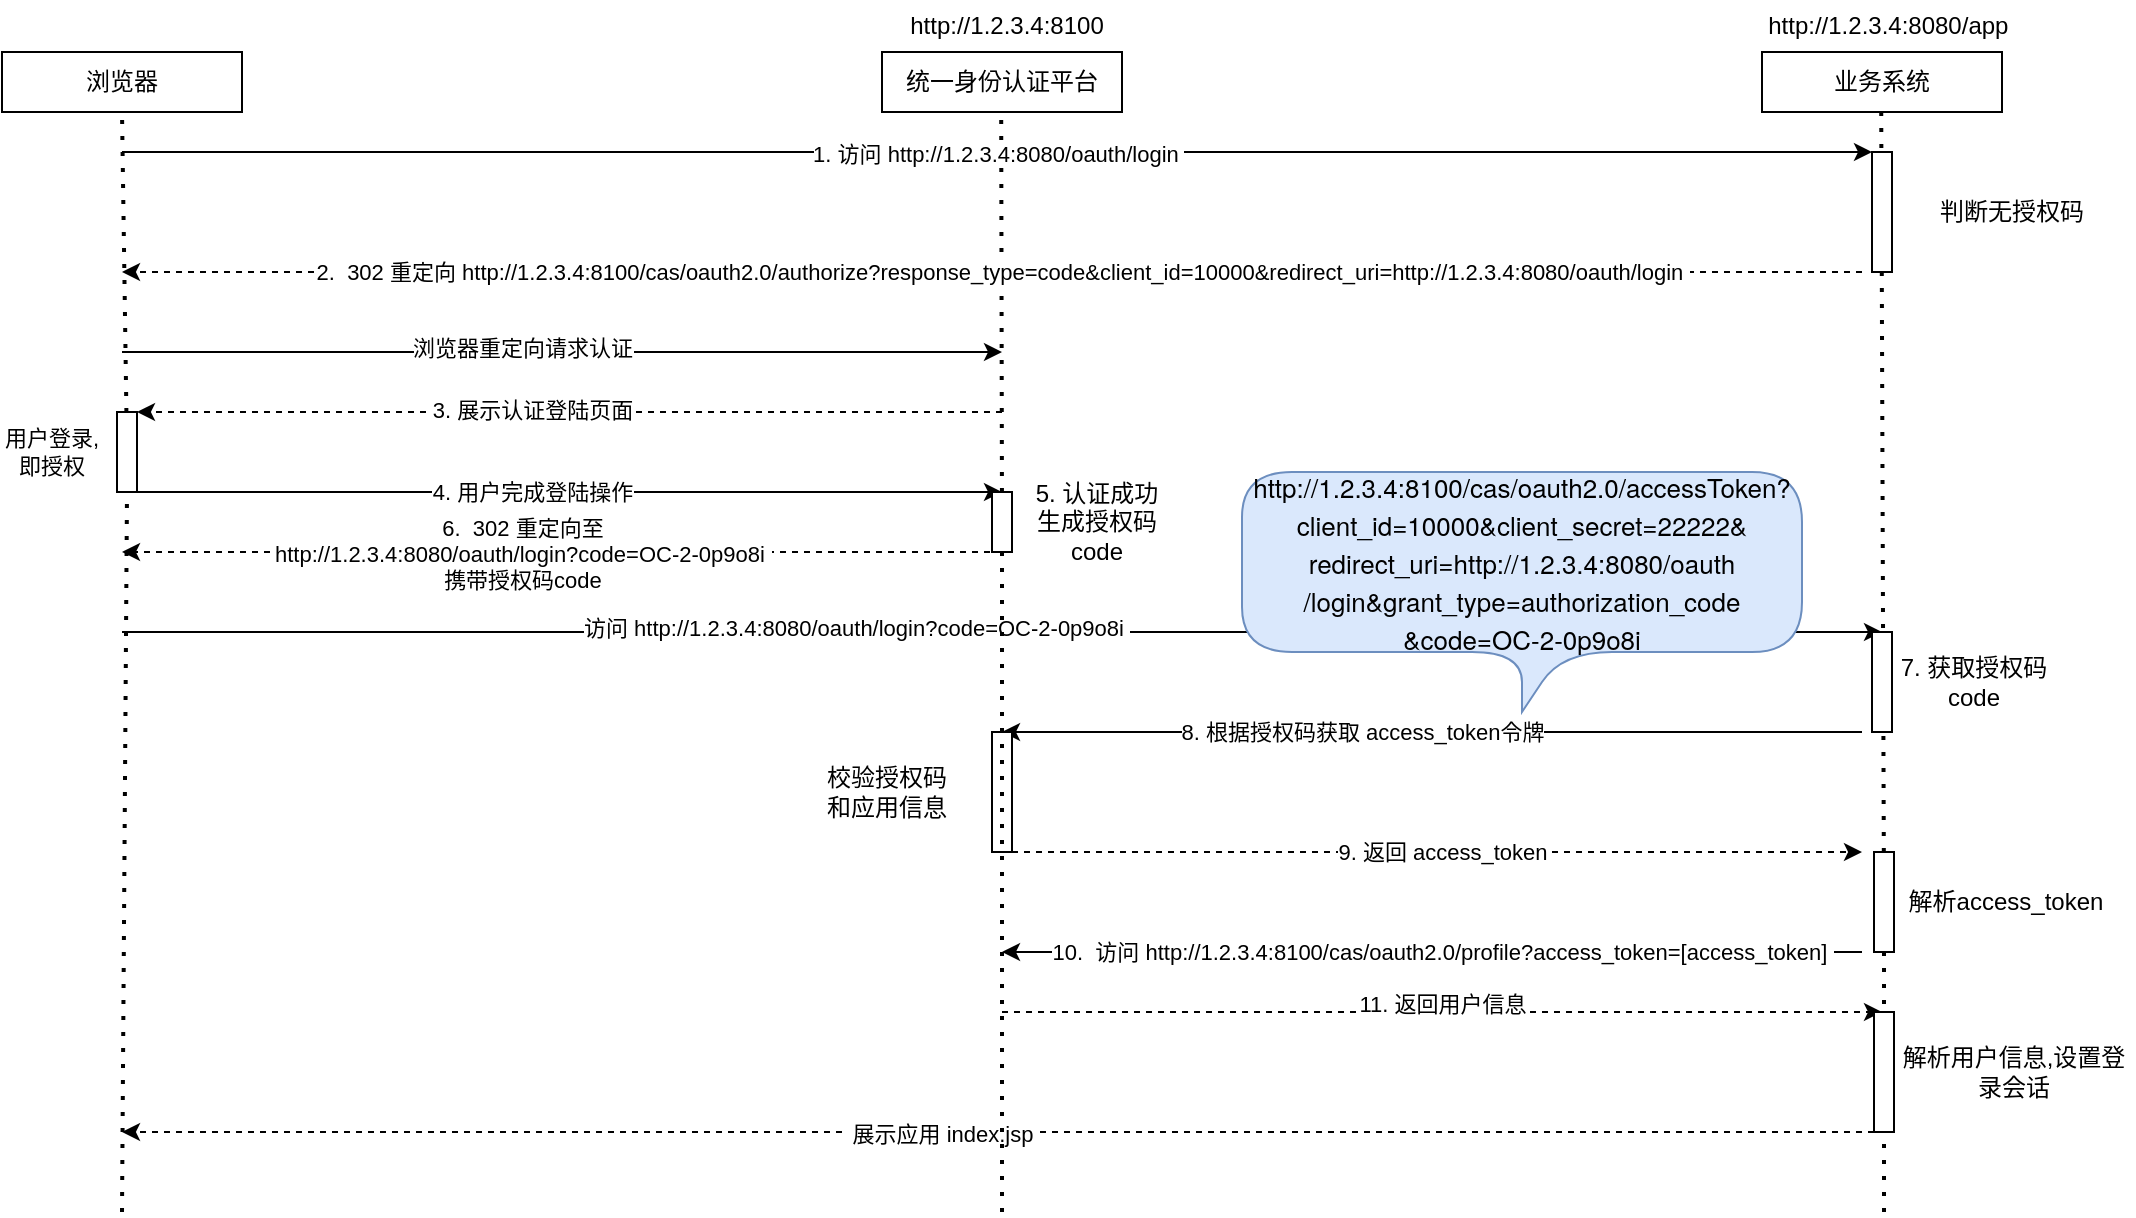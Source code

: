 <mxfile version="13.7.8" type="device"><diagram id="hFwNWwj49_YiipbD-i7T" name="第 1 页"><mxGraphModel dx="1749" dy="697" grid="1" gridSize="10" guides="1" tooltips="1" connect="1" arrows="1" fold="1" page="1" pageScale="1" pageWidth="827" pageHeight="1169" math="0" shadow="0"><root><mxCell id="0"/><mxCell id="1" parent="0"/><mxCell id="-Q_UsOyaPvPLbPEz3J7O-8" value="" style="endArrow=none;html=1;dashed=1;dashPattern=1 3;fontFamily=Helvetica;fontSize=11;fontColor=#000000;align=center;strokeColor=#000000;strokeWidth=2;endSize=5;endFill=0;" parent="1" source="_OHEO2iHGeyEOHM1vFN6-1" edge="1"><mxGeometry width="50" height="50" relative="1" as="geometry"><mxPoint x="-620" y="680" as="sourcePoint"/><mxPoint x="-620" y="130" as="targetPoint"/></mxGeometry></mxCell><mxCell id="-Q_UsOyaPvPLbPEz3J7O-9" value="" style="endArrow=none;dashed=1;html=1;dashPattern=1 3;strokeWidth=2;" parent="1" edge="1" source="3XlJ98SxlCgBEupLhZVq-4"><mxGeometry width="50" height="50" relative="1" as="geometry"><mxPoint x="-180" y="680" as="sourcePoint"/><mxPoint x="-180.42" y="120" as="targetPoint"/></mxGeometry></mxCell><mxCell id="-Q_UsOyaPvPLbPEz3J7O-10" value="" style="endArrow=none;dashed=1;html=1;dashPattern=1 3;strokeWidth=2;startArrow=none;" parent="1" source="-Q_UsOyaPvPLbPEz3J7O-36" edge="1"><mxGeometry width="50" height="50" relative="1" as="geometry"><mxPoint x="260" y="650" as="sourcePoint"/><mxPoint x="259.58" y="120" as="targetPoint"/></mxGeometry></mxCell><mxCell id="-Q_UsOyaPvPLbPEz3J7O-11" value="" style="endArrow=classic;html=1;entryX=0;entryY=0;entryDx=0;entryDy=0;" parent="1" target="-Q_UsOyaPvPLbPEz3J7O-13" edge="1"><mxGeometry width="50" height="50" relative="1" as="geometry"><mxPoint x="-620" y="150" as="sourcePoint"/><mxPoint x="250" y="150" as="targetPoint"/></mxGeometry></mxCell><mxCell id="-Q_UsOyaPvPLbPEz3J7O-12" value="1. 访问 http://1.2.3.4:8080/oauth/login&amp;nbsp;" style="edgeLabel;html=1;align=center;verticalAlign=middle;resizable=0;points=[];" parent="-Q_UsOyaPvPLbPEz3J7O-11" vertex="1" connectable="0"><mxGeometry x="-0.145" y="-1" relative="1" as="geometry"><mxPoint x="64" as="offset"/></mxGeometry></mxCell><mxCell id="-Q_UsOyaPvPLbPEz3J7O-13" value="" style="rounded=0;whiteSpace=wrap;html=1;" parent="1" vertex="1"><mxGeometry x="255" y="150" width="10" height="60" as="geometry"/></mxCell><mxCell id="-Q_UsOyaPvPLbPEz3J7O-14" value="判断无授权码" style="text;html=1;strokeColor=none;fillColor=none;align=center;verticalAlign=middle;whiteSpace=wrap;rounded=0;" parent="1" vertex="1"><mxGeometry x="265" y="150" width="120" height="60" as="geometry"/></mxCell><mxCell id="-Q_UsOyaPvPLbPEz3J7O-15" value="" style="endArrow=classic;html=1;dashed=1;" parent="1" edge="1"><mxGeometry width="50" height="50" relative="1" as="geometry"><mxPoint x="250" y="210" as="sourcePoint"/><mxPoint x="-620" y="210" as="targetPoint"/></mxGeometry></mxCell><mxCell id="-Q_UsOyaPvPLbPEz3J7O-16" value="2.&amp;nbsp; 302 重定向 http://1.2.3.4:8100/cas/oauth2.0/authorize?response_type=code&amp;amp;client_id=10000&amp;amp;redirect_uri=http://1.2.3.4:8080/oauth/login&amp;nbsp;" style="edgeLabel;html=1;align=center;verticalAlign=middle;resizable=0;points=[];" parent="-Q_UsOyaPvPLbPEz3J7O-15" vertex="1" connectable="0"><mxGeometry x="0.901" relative="1" as="geometry"><mxPoint x="397" as="offset"/></mxGeometry></mxCell><mxCell id="-Q_UsOyaPvPLbPEz3J7O-17" value="" style="endArrow=classic;html=1;" parent="1" edge="1"><mxGeometry width="50" height="50" relative="1" as="geometry"><mxPoint x="-620" y="250" as="sourcePoint"/><mxPoint x="-180" y="250" as="targetPoint"/></mxGeometry></mxCell><mxCell id="-Q_UsOyaPvPLbPEz3J7O-18" value="浏览器重定向请求认证" style="edgeLabel;html=1;align=center;verticalAlign=middle;resizable=0;points=[];" parent="-Q_UsOyaPvPLbPEz3J7O-17" vertex="1" connectable="0"><mxGeometry x="-0.614" y="2" relative="1" as="geometry"><mxPoint x="115" as="offset"/></mxGeometry></mxCell><mxCell id="-Q_UsOyaPvPLbPEz3J7O-19" value="" style="endArrow=classic;html=1;dashed=1;entryX=1;entryY=0;entryDx=0;entryDy=0;" parent="1" target="_OHEO2iHGeyEOHM1vFN6-1" edge="1"><mxGeometry width="50" height="50" relative="1" as="geometry"><mxPoint x="-180" y="280" as="sourcePoint"/><mxPoint x="-620" y="280" as="targetPoint"/></mxGeometry></mxCell><mxCell id="-Q_UsOyaPvPLbPEz3J7O-20" value="3. 展示认证登陆页面" style="edgeLabel;html=1;align=center;verticalAlign=middle;resizable=0;points=[];" parent="-Q_UsOyaPvPLbPEz3J7O-19" vertex="1" connectable="0"><mxGeometry x="0.291" y="-1" relative="1" as="geometry"><mxPoint x="44" as="offset"/></mxGeometry></mxCell><mxCell id="-Q_UsOyaPvPLbPEz3J7O-21" value="" style="endArrow=classic;html=1;exitX=1;exitY=1;exitDx=0;exitDy=0;" parent="1" source="_OHEO2iHGeyEOHM1vFN6-1" edge="1"><mxGeometry width="50" height="50" relative="1" as="geometry"><mxPoint x="-620" y="320" as="sourcePoint"/><mxPoint x="-180" y="320" as="targetPoint"/></mxGeometry></mxCell><mxCell id="-Q_UsOyaPvPLbPEz3J7O-22" value="4. 用户完成登陆操作" style="edgeLabel;html=1;align=center;verticalAlign=middle;resizable=0;points=[];" parent="-Q_UsOyaPvPLbPEz3J7O-21" vertex="1" connectable="0"><mxGeometry x="-0.241" relative="1" as="geometry"><mxPoint x="33" as="offset"/></mxGeometry></mxCell><mxCell id="-Q_UsOyaPvPLbPEz3J7O-23" value="" style="endArrow=classic;html=1;strokeColor=#000000;dashed=1;" parent="1" edge="1"><mxGeometry width="50" height="50" relative="1" as="geometry"><mxPoint x="-180" y="350" as="sourcePoint"/><mxPoint x="-620" y="350" as="targetPoint"/><Array as="points"/></mxGeometry></mxCell><mxCell id="-Q_UsOyaPvPLbPEz3J7O-24" value="6.&amp;nbsp; 302 重定向至 &lt;br&gt;http://1.2.3.4:8080/oauth/login?code=OC-2-0p9o8i&amp;nbsp;&lt;br&gt;携带授权码code" style="edgeLabel;html=1;align=center;verticalAlign=middle;resizable=0;points=[];" parent="-Q_UsOyaPvPLbPEz3J7O-23" vertex="1" connectable="0"><mxGeometry x="0.3" y="1" relative="1" as="geometry"><mxPoint x="46" as="offset"/></mxGeometry></mxCell><mxCell id="-Q_UsOyaPvPLbPEz3J7O-25" value="" style="endArrow=classic;html=1;strokeColor=#000000;" parent="1" edge="1"><mxGeometry width="50" height="50" relative="1" as="geometry"><mxPoint x="-620" y="390" as="sourcePoint"/><mxPoint x="260" y="390" as="targetPoint"/></mxGeometry></mxCell><mxCell id="-Q_UsOyaPvPLbPEz3J7O-26" value="访问 http://1.2.3.4:8080/oauth/login?code=OC-2-0p9o8i&amp;nbsp;" style="edgeLabel;html=1;align=center;verticalAlign=middle;resizable=0;points=[];" parent="-Q_UsOyaPvPLbPEz3J7O-25" vertex="1" connectable="0"><mxGeometry x="-0.166" y="2" relative="1" as="geometry"><mxPoint as="offset"/></mxGeometry></mxCell><mxCell id="-Q_UsOyaPvPLbPEz3J7O-27" value="" style="rounded=0;whiteSpace=wrap;html=1;" parent="1" vertex="1"><mxGeometry x="255" y="390" width="10" height="50" as="geometry"/></mxCell><mxCell id="-Q_UsOyaPvPLbPEz3J7O-28" value="7. 获取授权码code" style="text;html=1;strokeColor=none;fillColor=none;align=center;verticalAlign=middle;whiteSpace=wrap;rounded=0;" parent="1" vertex="1"><mxGeometry x="266" y="400" width="80" height="30" as="geometry"/></mxCell><mxCell id="-Q_UsOyaPvPLbPEz3J7O-29" value="" style="endArrow=classic;html=1;strokeColor=#000000;" parent="1" edge="1"><mxGeometry width="50" height="50" relative="1" as="geometry"><mxPoint x="250" y="440" as="sourcePoint"/><mxPoint x="-180" y="440" as="targetPoint"/></mxGeometry></mxCell><mxCell id="-Q_UsOyaPvPLbPEz3J7O-30" value="8. 根据授权码获取 access_token令牌" style="edgeLabel;html=1;align=center;verticalAlign=middle;resizable=0;points=[];" parent="-Q_UsOyaPvPLbPEz3J7O-29" vertex="1" connectable="0"><mxGeometry x="0.353" y="-2" relative="1" as="geometry"><mxPoint x="41" y="2" as="offset"/></mxGeometry></mxCell><mxCell id="-Q_UsOyaPvPLbPEz3J7O-32" value="" style="rounded=0;whiteSpace=wrap;html=1;" parent="1" vertex="1"><mxGeometry x="-185" y="440" width="10" height="60" as="geometry"/></mxCell><mxCell id="-Q_UsOyaPvPLbPEz3J7O-33" value="校验授权码&lt;br&gt;和应用信息" style="text;html=1;strokeColor=none;fillColor=none;align=center;verticalAlign=middle;whiteSpace=wrap;rounded=0;" parent="1" vertex="1"><mxGeometry x="-290" y="450" width="105" height="40" as="geometry"/></mxCell><mxCell id="-Q_UsOyaPvPLbPEz3J7O-34" value="" style="endArrow=classic;html=1;exitX=1;exitY=1;exitDx=0;exitDy=0;dashed=1;" parent="1" source="-Q_UsOyaPvPLbPEz3J7O-32" edge="1"><mxGeometry width="50" height="50" relative="1" as="geometry"><mxPoint x="-20" y="560" as="sourcePoint"/><mxPoint x="250" y="500" as="targetPoint"/></mxGeometry></mxCell><mxCell id="-Q_UsOyaPvPLbPEz3J7O-35" value="9. 返回 access_token" style="edgeLabel;html=1;align=center;verticalAlign=middle;resizable=0;points=[];" parent="-Q_UsOyaPvPLbPEz3J7O-34" vertex="1" connectable="0"><mxGeometry x="-0.464" y="4" relative="1" as="geometry"><mxPoint x="101" y="4" as="offset"/></mxGeometry></mxCell><mxCell id="-Q_UsOyaPvPLbPEz3J7O-36" value="" style="rounded=0;whiteSpace=wrap;html=1;fillColor=#ffffff;" parent="1" vertex="1"><mxGeometry x="256" y="500" width="10" height="50" as="geometry"/></mxCell><mxCell id="-Q_UsOyaPvPLbPEz3J7O-37" value="" style="endArrow=none;dashed=1;html=1;dashPattern=1 3;strokeWidth=2;" parent="1" target="-Q_UsOyaPvPLbPEz3J7O-36" edge="1"><mxGeometry width="50" height="50" relative="1" as="geometry"><mxPoint x="261" y="680" as="sourcePoint"/><mxPoint x="259.58" y="120" as="targetPoint"/></mxGeometry></mxCell><mxCell id="-Q_UsOyaPvPLbPEz3J7O-38" value="解析access_token" style="text;html=1;strokeColor=none;fillColor=none;align=center;verticalAlign=middle;whiteSpace=wrap;rounded=0;" parent="1" vertex="1"><mxGeometry x="265" y="507.5" width="114" height="35" as="geometry"/></mxCell><mxCell id="-Q_UsOyaPvPLbPEz3J7O-39" value="" style="endArrow=classic;html=1;" parent="1" edge="1"><mxGeometry width="50" height="50" relative="1" as="geometry"><mxPoint x="250" y="550" as="sourcePoint"/><mxPoint x="-180" y="550" as="targetPoint"/></mxGeometry></mxCell><mxCell id="-Q_UsOyaPvPLbPEz3J7O-40" value="10.&amp;nbsp; 访问 http://1.2.3.4:8100/cas/oauth2.0/profile?access_token=[access_token]&amp;nbsp;" style="edgeLabel;html=1;align=center;verticalAlign=middle;resizable=0;points=[];" parent="-Q_UsOyaPvPLbPEz3J7O-39" vertex="1" connectable="0"><mxGeometry x="0.377" y="1" relative="1" as="geometry"><mxPoint x="86" y="-1" as="offset"/></mxGeometry></mxCell><mxCell id="-Q_UsOyaPvPLbPEz3J7O-41" value="" style="endArrow=classic;html=1;dashed=1;" parent="1" edge="1"><mxGeometry width="50" height="50" relative="1" as="geometry"><mxPoint x="-180" y="580" as="sourcePoint"/><mxPoint x="260" y="580" as="targetPoint"/></mxGeometry></mxCell><mxCell id="-Q_UsOyaPvPLbPEz3J7O-42" value="11. 返回用户信息" style="edgeLabel;html=1;align=center;verticalAlign=middle;resizable=0;points=[];" parent="-Q_UsOyaPvPLbPEz3J7O-41" vertex="1" connectable="0"><mxGeometry x="-0.354" y="4" relative="1" as="geometry"><mxPoint x="78" as="offset"/></mxGeometry></mxCell><mxCell id="-Q_UsOyaPvPLbPEz3J7O-43" value="" style="rounded=0;whiteSpace=wrap;html=1;fillColor=#ffffff;" parent="1" vertex="1"><mxGeometry x="256" y="580" width="10" height="60" as="geometry"/></mxCell><mxCell id="-Q_UsOyaPvPLbPEz3J7O-44" value="解析用户信息,设置登录会话" style="text;html=1;strokeColor=none;fillColor=none;align=center;verticalAlign=middle;whiteSpace=wrap;rounded=0;" parent="1" vertex="1"><mxGeometry x="266" y="580" width="120" height="60" as="geometry"/></mxCell><mxCell id="-Q_UsOyaPvPLbPEz3J7O-45" value="" style="endArrow=classic;html=1;dashed=1;exitX=0;exitY=1;exitDx=0;exitDy=0;" parent="1" source="-Q_UsOyaPvPLbPEz3J7O-43" edge="1"><mxGeometry width="50" height="50" relative="1" as="geometry"><mxPoint x="-380" y="660" as="sourcePoint"/><mxPoint x="-620" y="640" as="targetPoint"/></mxGeometry></mxCell><mxCell id="-Q_UsOyaPvPLbPEz3J7O-46" value="&amp;nbsp;展示应用 index.jsp&amp;nbsp;" style="edgeLabel;html=1;align=center;verticalAlign=middle;resizable=0;points=[];" parent="-Q_UsOyaPvPLbPEz3J7O-45" vertex="1" connectable="0"><mxGeometry x="0.064" y="1" relative="1" as="geometry"><mxPoint as="offset"/></mxGeometry></mxCell><mxCell id="-Q_UsOyaPvPLbPEz3J7O-47" value="http://1.2.3.4:8100" style="text;html=1;strokeColor=none;fillColor=none;align=center;verticalAlign=middle;whiteSpace=wrap;rounded=0;" parent="1" vertex="1"><mxGeometry x="-235" y="74" width="115" height="26" as="geometry"/></mxCell><mxCell id="-Q_UsOyaPvPLbPEz3J7O-48" value="&amp;nbsp;http://1.2.3.4:8080/app" style="text;html=1;strokeColor=none;fillColor=none;align=center;verticalAlign=middle;whiteSpace=wrap;rounded=0;" parent="1" vertex="1"><mxGeometry x="201.5" y="77" width="119" height="20" as="geometry"/></mxCell><mxCell id="_OHEO2iHGeyEOHM1vFN6-1" value="" style="rounded=0;whiteSpace=wrap;html=1;" parent="1" vertex="1"><mxGeometry x="-622.5" y="280" width="10" height="40" as="geometry"/></mxCell><mxCell id="_OHEO2iHGeyEOHM1vFN6-2" value="" style="endArrow=none;html=1;dashed=1;dashPattern=1 3;fontFamily=Helvetica;fontSize=11;fontColor=#000000;align=center;strokeColor=#000000;strokeWidth=2;entryX=0.5;entryY=1;entryDx=0;entryDy=0;endFill=0;" parent="1" target="_OHEO2iHGeyEOHM1vFN6-1" edge="1"><mxGeometry width="50" height="50" relative="1" as="geometry"><mxPoint x="-620" y="680" as="sourcePoint"/><mxPoint x="-618" y="360" as="targetPoint"/></mxGeometry></mxCell><mxCell id="_OHEO2iHGeyEOHM1vFN6-3" value="用户登录,即授权" style="text;html=1;strokeColor=none;align=center;verticalAlign=middle;whiteSpace=wrap;rounded=0;fontSize=11;" parent="1" vertex="1"><mxGeometry x="-680" y="292.5" width="50" height="15" as="geometry"/></mxCell><mxCell id="-Q_UsOyaPvPLbPEz3J7O-31" value="&lt;p class=&quot;p1&quot; style=&quot;margin: 0px ; font-stretch: normal ; line-height: normal&quot;&gt;&lt;font face=&quot;helvetica neue&quot;&gt;&lt;span style=&quot;font-size: 13px&quot;&gt;http://1.2.3.4:8100/cas/oauth2.0/access&lt;/span&gt;&lt;/font&gt;&lt;span style=&quot;font-size: 13px ; font-family: &amp;#34;helvetica neue&amp;#34;&quot;&gt;Token?client_id=10000&amp;amp;client_secret=22222&amp;amp;&lt;/span&gt;&lt;/p&gt;&lt;p class=&quot;p1&quot; style=&quot;margin: 0px ; font-stretch: normal ; line-height: normal&quot;&gt;&lt;span style=&quot;font-size: 13px ; font-family: &amp;#34;helvetica neue&amp;#34;&quot;&gt;redirect_uri=&lt;/span&gt;&lt;span style=&quot;font-size: 13px ; font-family: &amp;#34;helvetica neue&amp;#34;&quot;&gt;http://1.2.3.4:8080/oauth&lt;/span&gt;&lt;/p&gt;&lt;p class=&quot;p1&quot; style=&quot;margin: 0px ; font-stretch: normal ; line-height: normal&quot;&gt;&lt;span style=&quot;font-size: 13px ; font-family: &amp;#34;helvetica neue&amp;#34;&quot;&gt;/login&amp;amp;grant_type=authorization_code&lt;/span&gt;&lt;/p&gt;&lt;p class=&quot;p1&quot; style=&quot;margin: 0px ; font-stretch: normal ; line-height: normal&quot;&gt;&lt;span style=&quot;font-size: 13px ; font-family: &amp;#34;helvetica neue&amp;#34;&quot;&gt;&amp;amp;code=OC-2-0p9o8i&lt;/span&gt;&lt;/p&gt;" style="shape=callout;whiteSpace=wrap;html=1;perimeter=calloutPerimeter;rounded=1;base=20;arcSize=50;fillColor=#dae8fc;strokeColor=#6c8ebf;" parent="1" vertex="1"><mxGeometry x="-60" y="310" width="280" height="120" as="geometry"/></mxCell><mxCell id="3XlJ98SxlCgBEupLhZVq-1" value="&lt;span&gt;统一身份认证平台&lt;/span&gt;" style="rounded=0;whiteSpace=wrap;html=1;" vertex="1" parent="1"><mxGeometry x="-240" y="100" width="120" height="30" as="geometry"/></mxCell><mxCell id="3XlJ98SxlCgBEupLhZVq-2" value="&lt;span&gt;业务系统&lt;/span&gt;" style="rounded=0;whiteSpace=wrap;html=1;" vertex="1" parent="1"><mxGeometry x="200" y="100" width="120" height="30" as="geometry"/></mxCell><mxCell id="3XlJ98SxlCgBEupLhZVq-3" value="&lt;span&gt;浏览器&lt;/span&gt;" style="rounded=0;whiteSpace=wrap;html=1;" vertex="1" parent="1"><mxGeometry x="-680" y="100" width="120" height="30" as="geometry"/></mxCell><mxCell id="3XlJ98SxlCgBEupLhZVq-4" value="" style="rounded=0;whiteSpace=wrap;html=1;" vertex="1" parent="1"><mxGeometry x="-185" y="320" width="10" height="30" as="geometry"/></mxCell><mxCell id="3XlJ98SxlCgBEupLhZVq-5" value="" style="endArrow=none;dashed=1;html=1;dashPattern=1 3;strokeWidth=2;" edge="1" parent="1" target="3XlJ98SxlCgBEupLhZVq-4"><mxGeometry width="50" height="50" relative="1" as="geometry"><mxPoint x="-180" y="680" as="sourcePoint"/><mxPoint x="-180.42" y="120" as="targetPoint"/></mxGeometry></mxCell><mxCell id="3XlJ98SxlCgBEupLhZVq-6" value="5. 认证成功&lt;br&gt;生成授权码code" style="text;html=1;strokeColor=none;fillColor=none;align=center;verticalAlign=middle;whiteSpace=wrap;rounded=0;" vertex="1" parent="1"><mxGeometry x="-175" y="320" width="85" height="30" as="geometry"/></mxCell></root></mxGraphModel></diagram></mxfile>